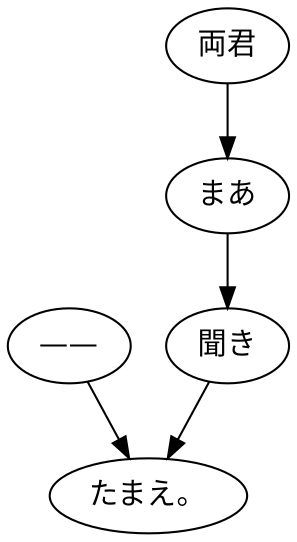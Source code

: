 digraph graph8219 {
	node0 [label="——"];
	node1 [label="両君"];
	node2 [label="まあ"];
	node3 [label="聞き"];
	node4 [label="たまえ。"];
	node0 -> node4;
	node1 -> node2;
	node2 -> node3;
	node3 -> node4;
}
